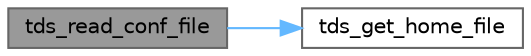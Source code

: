 digraph "tds_read_conf_file"
{
 // LATEX_PDF_SIZE
  bgcolor="transparent";
  edge [fontname=Helvetica,fontsize=10,labelfontname=Helvetica,labelfontsize=10];
  node [fontname=Helvetica,fontsize=10,shape=box,height=0.2,width=0.4];
  rankdir="LR";
  Node1 [id="Node000001",label="tds_read_conf_file",height=0.2,width=0.4,color="gray40", fillcolor="grey60", style="filled", fontcolor="black",tooltip="Read configuration info for given server return 0 on error."];
  Node1 -> Node2 [id="edge1_Node000001_Node000002",color="steelblue1",style="solid",tooltip=" "];
  Node2 [id="Node000002",label="tds_get_home_file",height=0.2,width=0.4,color="grey40", fillcolor="white", style="filled",URL="$a00574.html#ga69275bf4fa96a7bf23fd445638a6e9aa",tooltip="Return filename from HOME directory."];
}
